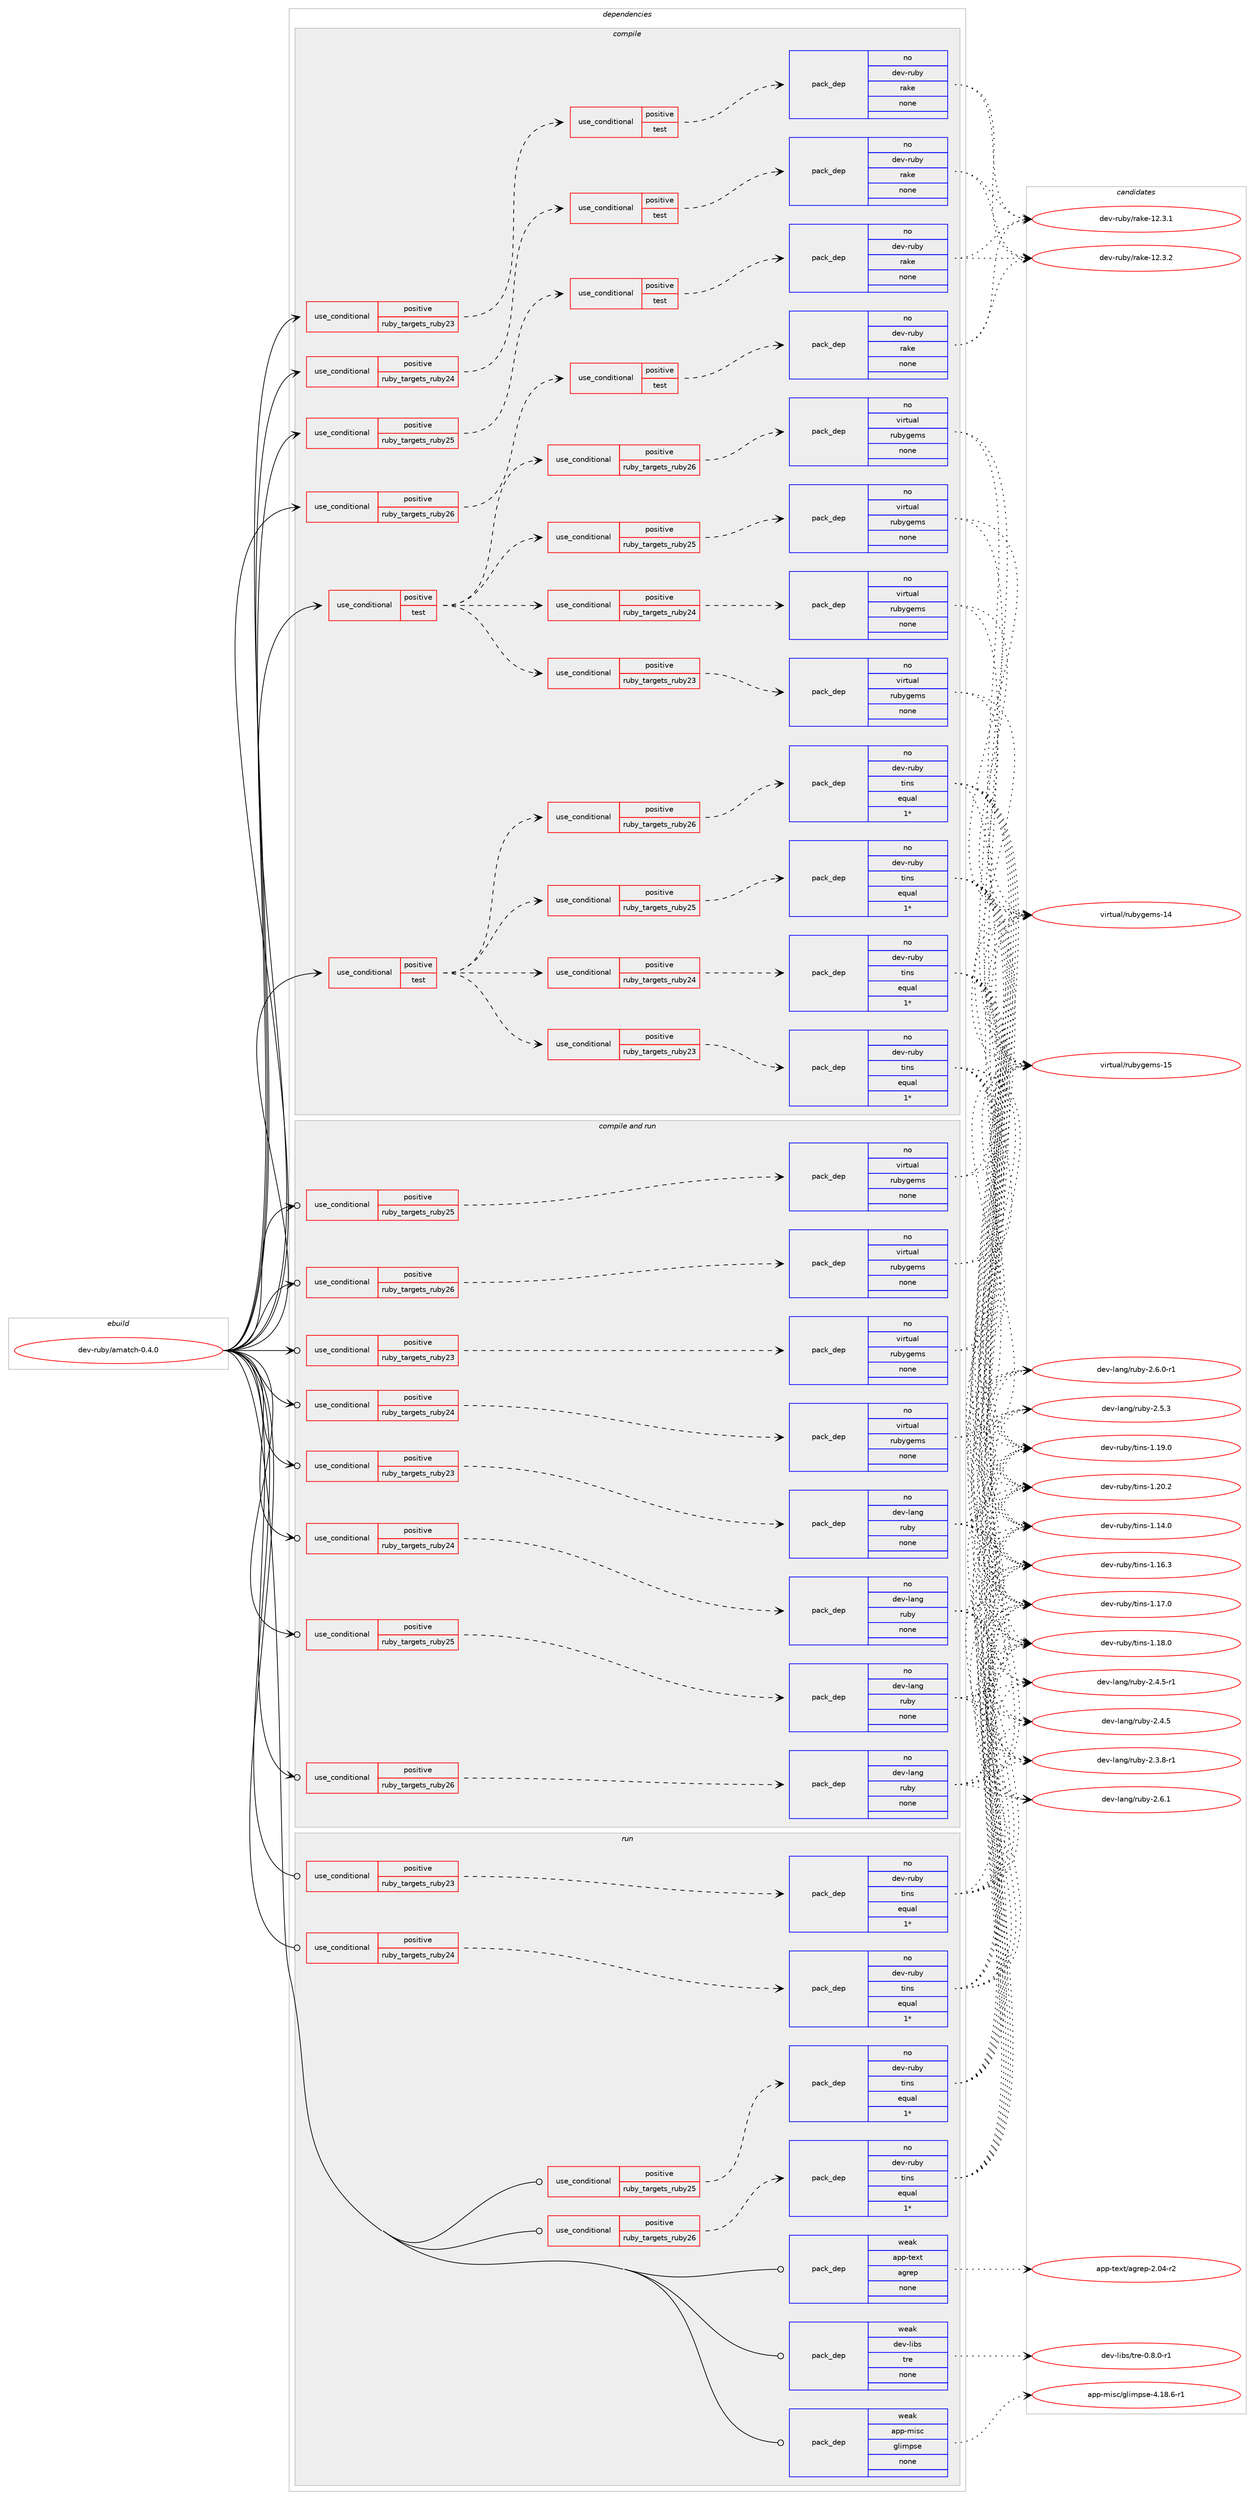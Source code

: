 digraph prolog {

# *************
# Graph options
# *************

newrank=true;
concentrate=true;
compound=true;
graph [rankdir=LR,fontname=Helvetica,fontsize=10,ranksep=1.5];#, ranksep=2.5, nodesep=0.2];
edge  [arrowhead=vee];
node  [fontname=Helvetica,fontsize=10];

# **********
# The ebuild
# **********

subgraph cluster_leftcol {
color=gray;
rank=same;
label=<<i>ebuild</i>>;
id [label="dev-ruby/amatch-0.4.0", color=red, width=4, href="../dev-ruby/amatch-0.4.0.svg"];
}

# ****************
# The dependencies
# ****************

subgraph cluster_midcol {
color=gray;
label=<<i>dependencies</i>>;
subgraph cluster_compile {
fillcolor="#eeeeee";
style=filled;
label=<<i>compile</i>>;
subgraph cond393183 {
dependency1480631 [label=<<TABLE BORDER="0" CELLBORDER="1" CELLSPACING="0" CELLPADDING="4"><TR><TD ROWSPAN="3" CELLPADDING="10">use_conditional</TD></TR><TR><TD>positive</TD></TR><TR><TD>ruby_targets_ruby23</TD></TR></TABLE>>, shape=none, color=red];
subgraph cond393184 {
dependency1480632 [label=<<TABLE BORDER="0" CELLBORDER="1" CELLSPACING="0" CELLPADDING="4"><TR><TD ROWSPAN="3" CELLPADDING="10">use_conditional</TD></TR><TR><TD>positive</TD></TR><TR><TD>test</TD></TR></TABLE>>, shape=none, color=red];
subgraph pack1064022 {
dependency1480633 [label=<<TABLE BORDER="0" CELLBORDER="1" CELLSPACING="0" CELLPADDING="4" WIDTH="220"><TR><TD ROWSPAN="6" CELLPADDING="30">pack_dep</TD></TR><TR><TD WIDTH="110">no</TD></TR><TR><TD>dev-ruby</TD></TR><TR><TD>rake</TD></TR><TR><TD>none</TD></TR><TR><TD></TD></TR></TABLE>>, shape=none, color=blue];
}
dependency1480632:e -> dependency1480633:w [weight=20,style="dashed",arrowhead="vee"];
}
dependency1480631:e -> dependency1480632:w [weight=20,style="dashed",arrowhead="vee"];
}
id:e -> dependency1480631:w [weight=20,style="solid",arrowhead="vee"];
subgraph cond393185 {
dependency1480634 [label=<<TABLE BORDER="0" CELLBORDER="1" CELLSPACING="0" CELLPADDING="4"><TR><TD ROWSPAN="3" CELLPADDING="10">use_conditional</TD></TR><TR><TD>positive</TD></TR><TR><TD>ruby_targets_ruby24</TD></TR></TABLE>>, shape=none, color=red];
subgraph cond393186 {
dependency1480635 [label=<<TABLE BORDER="0" CELLBORDER="1" CELLSPACING="0" CELLPADDING="4"><TR><TD ROWSPAN="3" CELLPADDING="10">use_conditional</TD></TR><TR><TD>positive</TD></TR><TR><TD>test</TD></TR></TABLE>>, shape=none, color=red];
subgraph pack1064023 {
dependency1480636 [label=<<TABLE BORDER="0" CELLBORDER="1" CELLSPACING="0" CELLPADDING="4" WIDTH="220"><TR><TD ROWSPAN="6" CELLPADDING="30">pack_dep</TD></TR><TR><TD WIDTH="110">no</TD></TR><TR><TD>dev-ruby</TD></TR><TR><TD>rake</TD></TR><TR><TD>none</TD></TR><TR><TD></TD></TR></TABLE>>, shape=none, color=blue];
}
dependency1480635:e -> dependency1480636:w [weight=20,style="dashed",arrowhead="vee"];
}
dependency1480634:e -> dependency1480635:w [weight=20,style="dashed",arrowhead="vee"];
}
id:e -> dependency1480634:w [weight=20,style="solid",arrowhead="vee"];
subgraph cond393187 {
dependency1480637 [label=<<TABLE BORDER="0" CELLBORDER="1" CELLSPACING="0" CELLPADDING="4"><TR><TD ROWSPAN="3" CELLPADDING="10">use_conditional</TD></TR><TR><TD>positive</TD></TR><TR><TD>ruby_targets_ruby25</TD></TR></TABLE>>, shape=none, color=red];
subgraph cond393188 {
dependency1480638 [label=<<TABLE BORDER="0" CELLBORDER="1" CELLSPACING="0" CELLPADDING="4"><TR><TD ROWSPAN="3" CELLPADDING="10">use_conditional</TD></TR><TR><TD>positive</TD></TR><TR><TD>test</TD></TR></TABLE>>, shape=none, color=red];
subgraph pack1064024 {
dependency1480639 [label=<<TABLE BORDER="0" CELLBORDER="1" CELLSPACING="0" CELLPADDING="4" WIDTH="220"><TR><TD ROWSPAN="6" CELLPADDING="30">pack_dep</TD></TR><TR><TD WIDTH="110">no</TD></TR><TR><TD>dev-ruby</TD></TR><TR><TD>rake</TD></TR><TR><TD>none</TD></TR><TR><TD></TD></TR></TABLE>>, shape=none, color=blue];
}
dependency1480638:e -> dependency1480639:w [weight=20,style="dashed",arrowhead="vee"];
}
dependency1480637:e -> dependency1480638:w [weight=20,style="dashed",arrowhead="vee"];
}
id:e -> dependency1480637:w [weight=20,style="solid",arrowhead="vee"];
subgraph cond393189 {
dependency1480640 [label=<<TABLE BORDER="0" CELLBORDER="1" CELLSPACING="0" CELLPADDING="4"><TR><TD ROWSPAN="3" CELLPADDING="10">use_conditional</TD></TR><TR><TD>positive</TD></TR><TR><TD>ruby_targets_ruby26</TD></TR></TABLE>>, shape=none, color=red];
subgraph cond393190 {
dependency1480641 [label=<<TABLE BORDER="0" CELLBORDER="1" CELLSPACING="0" CELLPADDING="4"><TR><TD ROWSPAN="3" CELLPADDING="10">use_conditional</TD></TR><TR><TD>positive</TD></TR><TR><TD>test</TD></TR></TABLE>>, shape=none, color=red];
subgraph pack1064025 {
dependency1480642 [label=<<TABLE BORDER="0" CELLBORDER="1" CELLSPACING="0" CELLPADDING="4" WIDTH="220"><TR><TD ROWSPAN="6" CELLPADDING="30">pack_dep</TD></TR><TR><TD WIDTH="110">no</TD></TR><TR><TD>dev-ruby</TD></TR><TR><TD>rake</TD></TR><TR><TD>none</TD></TR><TR><TD></TD></TR></TABLE>>, shape=none, color=blue];
}
dependency1480641:e -> dependency1480642:w [weight=20,style="dashed",arrowhead="vee"];
}
dependency1480640:e -> dependency1480641:w [weight=20,style="dashed",arrowhead="vee"];
}
id:e -> dependency1480640:w [weight=20,style="solid",arrowhead="vee"];
subgraph cond393191 {
dependency1480643 [label=<<TABLE BORDER="0" CELLBORDER="1" CELLSPACING="0" CELLPADDING="4"><TR><TD ROWSPAN="3" CELLPADDING="10">use_conditional</TD></TR><TR><TD>positive</TD></TR><TR><TD>test</TD></TR></TABLE>>, shape=none, color=red];
subgraph cond393192 {
dependency1480644 [label=<<TABLE BORDER="0" CELLBORDER="1" CELLSPACING="0" CELLPADDING="4"><TR><TD ROWSPAN="3" CELLPADDING="10">use_conditional</TD></TR><TR><TD>positive</TD></TR><TR><TD>ruby_targets_ruby23</TD></TR></TABLE>>, shape=none, color=red];
subgraph pack1064026 {
dependency1480645 [label=<<TABLE BORDER="0" CELLBORDER="1" CELLSPACING="0" CELLPADDING="4" WIDTH="220"><TR><TD ROWSPAN="6" CELLPADDING="30">pack_dep</TD></TR><TR><TD WIDTH="110">no</TD></TR><TR><TD>dev-ruby</TD></TR><TR><TD>tins</TD></TR><TR><TD>equal</TD></TR><TR><TD>1*</TD></TR></TABLE>>, shape=none, color=blue];
}
dependency1480644:e -> dependency1480645:w [weight=20,style="dashed",arrowhead="vee"];
}
dependency1480643:e -> dependency1480644:w [weight=20,style="dashed",arrowhead="vee"];
subgraph cond393193 {
dependency1480646 [label=<<TABLE BORDER="0" CELLBORDER="1" CELLSPACING="0" CELLPADDING="4"><TR><TD ROWSPAN="3" CELLPADDING="10">use_conditional</TD></TR><TR><TD>positive</TD></TR><TR><TD>ruby_targets_ruby24</TD></TR></TABLE>>, shape=none, color=red];
subgraph pack1064027 {
dependency1480647 [label=<<TABLE BORDER="0" CELLBORDER="1" CELLSPACING="0" CELLPADDING="4" WIDTH="220"><TR><TD ROWSPAN="6" CELLPADDING="30">pack_dep</TD></TR><TR><TD WIDTH="110">no</TD></TR><TR><TD>dev-ruby</TD></TR><TR><TD>tins</TD></TR><TR><TD>equal</TD></TR><TR><TD>1*</TD></TR></TABLE>>, shape=none, color=blue];
}
dependency1480646:e -> dependency1480647:w [weight=20,style="dashed",arrowhead="vee"];
}
dependency1480643:e -> dependency1480646:w [weight=20,style="dashed",arrowhead="vee"];
subgraph cond393194 {
dependency1480648 [label=<<TABLE BORDER="0" CELLBORDER="1" CELLSPACING="0" CELLPADDING="4"><TR><TD ROWSPAN="3" CELLPADDING="10">use_conditional</TD></TR><TR><TD>positive</TD></TR><TR><TD>ruby_targets_ruby25</TD></TR></TABLE>>, shape=none, color=red];
subgraph pack1064028 {
dependency1480649 [label=<<TABLE BORDER="0" CELLBORDER="1" CELLSPACING="0" CELLPADDING="4" WIDTH="220"><TR><TD ROWSPAN="6" CELLPADDING="30">pack_dep</TD></TR><TR><TD WIDTH="110">no</TD></TR><TR><TD>dev-ruby</TD></TR><TR><TD>tins</TD></TR><TR><TD>equal</TD></TR><TR><TD>1*</TD></TR></TABLE>>, shape=none, color=blue];
}
dependency1480648:e -> dependency1480649:w [weight=20,style="dashed",arrowhead="vee"];
}
dependency1480643:e -> dependency1480648:w [weight=20,style="dashed",arrowhead="vee"];
subgraph cond393195 {
dependency1480650 [label=<<TABLE BORDER="0" CELLBORDER="1" CELLSPACING="0" CELLPADDING="4"><TR><TD ROWSPAN="3" CELLPADDING="10">use_conditional</TD></TR><TR><TD>positive</TD></TR><TR><TD>ruby_targets_ruby26</TD></TR></TABLE>>, shape=none, color=red];
subgraph pack1064029 {
dependency1480651 [label=<<TABLE BORDER="0" CELLBORDER="1" CELLSPACING="0" CELLPADDING="4" WIDTH="220"><TR><TD ROWSPAN="6" CELLPADDING="30">pack_dep</TD></TR><TR><TD WIDTH="110">no</TD></TR><TR><TD>dev-ruby</TD></TR><TR><TD>tins</TD></TR><TR><TD>equal</TD></TR><TR><TD>1*</TD></TR></TABLE>>, shape=none, color=blue];
}
dependency1480650:e -> dependency1480651:w [weight=20,style="dashed",arrowhead="vee"];
}
dependency1480643:e -> dependency1480650:w [weight=20,style="dashed",arrowhead="vee"];
}
id:e -> dependency1480643:w [weight=20,style="solid",arrowhead="vee"];
subgraph cond393196 {
dependency1480652 [label=<<TABLE BORDER="0" CELLBORDER="1" CELLSPACING="0" CELLPADDING="4"><TR><TD ROWSPAN="3" CELLPADDING="10">use_conditional</TD></TR><TR><TD>positive</TD></TR><TR><TD>test</TD></TR></TABLE>>, shape=none, color=red];
subgraph cond393197 {
dependency1480653 [label=<<TABLE BORDER="0" CELLBORDER="1" CELLSPACING="0" CELLPADDING="4"><TR><TD ROWSPAN="3" CELLPADDING="10">use_conditional</TD></TR><TR><TD>positive</TD></TR><TR><TD>ruby_targets_ruby23</TD></TR></TABLE>>, shape=none, color=red];
subgraph pack1064030 {
dependency1480654 [label=<<TABLE BORDER="0" CELLBORDER="1" CELLSPACING="0" CELLPADDING="4" WIDTH="220"><TR><TD ROWSPAN="6" CELLPADDING="30">pack_dep</TD></TR><TR><TD WIDTH="110">no</TD></TR><TR><TD>virtual</TD></TR><TR><TD>rubygems</TD></TR><TR><TD>none</TD></TR><TR><TD></TD></TR></TABLE>>, shape=none, color=blue];
}
dependency1480653:e -> dependency1480654:w [weight=20,style="dashed",arrowhead="vee"];
}
dependency1480652:e -> dependency1480653:w [weight=20,style="dashed",arrowhead="vee"];
subgraph cond393198 {
dependency1480655 [label=<<TABLE BORDER="0" CELLBORDER="1" CELLSPACING="0" CELLPADDING="4"><TR><TD ROWSPAN="3" CELLPADDING="10">use_conditional</TD></TR><TR><TD>positive</TD></TR><TR><TD>ruby_targets_ruby24</TD></TR></TABLE>>, shape=none, color=red];
subgraph pack1064031 {
dependency1480656 [label=<<TABLE BORDER="0" CELLBORDER="1" CELLSPACING="0" CELLPADDING="4" WIDTH="220"><TR><TD ROWSPAN="6" CELLPADDING="30">pack_dep</TD></TR><TR><TD WIDTH="110">no</TD></TR><TR><TD>virtual</TD></TR><TR><TD>rubygems</TD></TR><TR><TD>none</TD></TR><TR><TD></TD></TR></TABLE>>, shape=none, color=blue];
}
dependency1480655:e -> dependency1480656:w [weight=20,style="dashed",arrowhead="vee"];
}
dependency1480652:e -> dependency1480655:w [weight=20,style="dashed",arrowhead="vee"];
subgraph cond393199 {
dependency1480657 [label=<<TABLE BORDER="0" CELLBORDER="1" CELLSPACING="0" CELLPADDING="4"><TR><TD ROWSPAN="3" CELLPADDING="10">use_conditional</TD></TR><TR><TD>positive</TD></TR><TR><TD>ruby_targets_ruby25</TD></TR></TABLE>>, shape=none, color=red];
subgraph pack1064032 {
dependency1480658 [label=<<TABLE BORDER="0" CELLBORDER="1" CELLSPACING="0" CELLPADDING="4" WIDTH="220"><TR><TD ROWSPAN="6" CELLPADDING="30">pack_dep</TD></TR><TR><TD WIDTH="110">no</TD></TR><TR><TD>virtual</TD></TR><TR><TD>rubygems</TD></TR><TR><TD>none</TD></TR><TR><TD></TD></TR></TABLE>>, shape=none, color=blue];
}
dependency1480657:e -> dependency1480658:w [weight=20,style="dashed",arrowhead="vee"];
}
dependency1480652:e -> dependency1480657:w [weight=20,style="dashed",arrowhead="vee"];
subgraph cond393200 {
dependency1480659 [label=<<TABLE BORDER="0" CELLBORDER="1" CELLSPACING="0" CELLPADDING="4"><TR><TD ROWSPAN="3" CELLPADDING="10">use_conditional</TD></TR><TR><TD>positive</TD></TR><TR><TD>ruby_targets_ruby26</TD></TR></TABLE>>, shape=none, color=red];
subgraph pack1064033 {
dependency1480660 [label=<<TABLE BORDER="0" CELLBORDER="1" CELLSPACING="0" CELLPADDING="4" WIDTH="220"><TR><TD ROWSPAN="6" CELLPADDING="30">pack_dep</TD></TR><TR><TD WIDTH="110">no</TD></TR><TR><TD>virtual</TD></TR><TR><TD>rubygems</TD></TR><TR><TD>none</TD></TR><TR><TD></TD></TR></TABLE>>, shape=none, color=blue];
}
dependency1480659:e -> dependency1480660:w [weight=20,style="dashed",arrowhead="vee"];
}
dependency1480652:e -> dependency1480659:w [weight=20,style="dashed",arrowhead="vee"];
}
id:e -> dependency1480652:w [weight=20,style="solid",arrowhead="vee"];
}
subgraph cluster_compileandrun {
fillcolor="#eeeeee";
style=filled;
label=<<i>compile and run</i>>;
subgraph cond393201 {
dependency1480661 [label=<<TABLE BORDER="0" CELLBORDER="1" CELLSPACING="0" CELLPADDING="4"><TR><TD ROWSPAN="3" CELLPADDING="10">use_conditional</TD></TR><TR><TD>positive</TD></TR><TR><TD>ruby_targets_ruby23</TD></TR></TABLE>>, shape=none, color=red];
subgraph pack1064034 {
dependency1480662 [label=<<TABLE BORDER="0" CELLBORDER="1" CELLSPACING="0" CELLPADDING="4" WIDTH="220"><TR><TD ROWSPAN="6" CELLPADDING="30">pack_dep</TD></TR><TR><TD WIDTH="110">no</TD></TR><TR><TD>dev-lang</TD></TR><TR><TD>ruby</TD></TR><TR><TD>none</TD></TR><TR><TD></TD></TR></TABLE>>, shape=none, color=blue];
}
dependency1480661:e -> dependency1480662:w [weight=20,style="dashed",arrowhead="vee"];
}
id:e -> dependency1480661:w [weight=20,style="solid",arrowhead="odotvee"];
subgraph cond393202 {
dependency1480663 [label=<<TABLE BORDER="0" CELLBORDER="1" CELLSPACING="0" CELLPADDING="4"><TR><TD ROWSPAN="3" CELLPADDING="10">use_conditional</TD></TR><TR><TD>positive</TD></TR><TR><TD>ruby_targets_ruby23</TD></TR></TABLE>>, shape=none, color=red];
subgraph pack1064035 {
dependency1480664 [label=<<TABLE BORDER="0" CELLBORDER="1" CELLSPACING="0" CELLPADDING="4" WIDTH="220"><TR><TD ROWSPAN="6" CELLPADDING="30">pack_dep</TD></TR><TR><TD WIDTH="110">no</TD></TR><TR><TD>virtual</TD></TR><TR><TD>rubygems</TD></TR><TR><TD>none</TD></TR><TR><TD></TD></TR></TABLE>>, shape=none, color=blue];
}
dependency1480663:e -> dependency1480664:w [weight=20,style="dashed",arrowhead="vee"];
}
id:e -> dependency1480663:w [weight=20,style="solid",arrowhead="odotvee"];
subgraph cond393203 {
dependency1480665 [label=<<TABLE BORDER="0" CELLBORDER="1" CELLSPACING="0" CELLPADDING="4"><TR><TD ROWSPAN="3" CELLPADDING="10">use_conditional</TD></TR><TR><TD>positive</TD></TR><TR><TD>ruby_targets_ruby24</TD></TR></TABLE>>, shape=none, color=red];
subgraph pack1064036 {
dependency1480666 [label=<<TABLE BORDER="0" CELLBORDER="1" CELLSPACING="0" CELLPADDING="4" WIDTH="220"><TR><TD ROWSPAN="6" CELLPADDING="30">pack_dep</TD></TR><TR><TD WIDTH="110">no</TD></TR><TR><TD>dev-lang</TD></TR><TR><TD>ruby</TD></TR><TR><TD>none</TD></TR><TR><TD></TD></TR></TABLE>>, shape=none, color=blue];
}
dependency1480665:e -> dependency1480666:w [weight=20,style="dashed",arrowhead="vee"];
}
id:e -> dependency1480665:w [weight=20,style="solid",arrowhead="odotvee"];
subgraph cond393204 {
dependency1480667 [label=<<TABLE BORDER="0" CELLBORDER="1" CELLSPACING="0" CELLPADDING="4"><TR><TD ROWSPAN="3" CELLPADDING="10">use_conditional</TD></TR><TR><TD>positive</TD></TR><TR><TD>ruby_targets_ruby24</TD></TR></TABLE>>, shape=none, color=red];
subgraph pack1064037 {
dependency1480668 [label=<<TABLE BORDER="0" CELLBORDER="1" CELLSPACING="0" CELLPADDING="4" WIDTH="220"><TR><TD ROWSPAN="6" CELLPADDING="30">pack_dep</TD></TR><TR><TD WIDTH="110">no</TD></TR><TR><TD>virtual</TD></TR><TR><TD>rubygems</TD></TR><TR><TD>none</TD></TR><TR><TD></TD></TR></TABLE>>, shape=none, color=blue];
}
dependency1480667:e -> dependency1480668:w [weight=20,style="dashed",arrowhead="vee"];
}
id:e -> dependency1480667:w [weight=20,style="solid",arrowhead="odotvee"];
subgraph cond393205 {
dependency1480669 [label=<<TABLE BORDER="0" CELLBORDER="1" CELLSPACING="0" CELLPADDING="4"><TR><TD ROWSPAN="3" CELLPADDING="10">use_conditional</TD></TR><TR><TD>positive</TD></TR><TR><TD>ruby_targets_ruby25</TD></TR></TABLE>>, shape=none, color=red];
subgraph pack1064038 {
dependency1480670 [label=<<TABLE BORDER="0" CELLBORDER="1" CELLSPACING="0" CELLPADDING="4" WIDTH="220"><TR><TD ROWSPAN="6" CELLPADDING="30">pack_dep</TD></TR><TR><TD WIDTH="110">no</TD></TR><TR><TD>dev-lang</TD></TR><TR><TD>ruby</TD></TR><TR><TD>none</TD></TR><TR><TD></TD></TR></TABLE>>, shape=none, color=blue];
}
dependency1480669:e -> dependency1480670:w [weight=20,style="dashed",arrowhead="vee"];
}
id:e -> dependency1480669:w [weight=20,style="solid",arrowhead="odotvee"];
subgraph cond393206 {
dependency1480671 [label=<<TABLE BORDER="0" CELLBORDER="1" CELLSPACING="0" CELLPADDING="4"><TR><TD ROWSPAN="3" CELLPADDING="10">use_conditional</TD></TR><TR><TD>positive</TD></TR><TR><TD>ruby_targets_ruby25</TD></TR></TABLE>>, shape=none, color=red];
subgraph pack1064039 {
dependency1480672 [label=<<TABLE BORDER="0" CELLBORDER="1" CELLSPACING="0" CELLPADDING="4" WIDTH="220"><TR><TD ROWSPAN="6" CELLPADDING="30">pack_dep</TD></TR><TR><TD WIDTH="110">no</TD></TR><TR><TD>virtual</TD></TR><TR><TD>rubygems</TD></TR><TR><TD>none</TD></TR><TR><TD></TD></TR></TABLE>>, shape=none, color=blue];
}
dependency1480671:e -> dependency1480672:w [weight=20,style="dashed",arrowhead="vee"];
}
id:e -> dependency1480671:w [weight=20,style="solid",arrowhead="odotvee"];
subgraph cond393207 {
dependency1480673 [label=<<TABLE BORDER="0" CELLBORDER="1" CELLSPACING="0" CELLPADDING="4"><TR><TD ROWSPAN="3" CELLPADDING="10">use_conditional</TD></TR><TR><TD>positive</TD></TR><TR><TD>ruby_targets_ruby26</TD></TR></TABLE>>, shape=none, color=red];
subgraph pack1064040 {
dependency1480674 [label=<<TABLE BORDER="0" CELLBORDER="1" CELLSPACING="0" CELLPADDING="4" WIDTH="220"><TR><TD ROWSPAN="6" CELLPADDING="30">pack_dep</TD></TR><TR><TD WIDTH="110">no</TD></TR><TR><TD>dev-lang</TD></TR><TR><TD>ruby</TD></TR><TR><TD>none</TD></TR><TR><TD></TD></TR></TABLE>>, shape=none, color=blue];
}
dependency1480673:e -> dependency1480674:w [weight=20,style="dashed",arrowhead="vee"];
}
id:e -> dependency1480673:w [weight=20,style="solid",arrowhead="odotvee"];
subgraph cond393208 {
dependency1480675 [label=<<TABLE BORDER="0" CELLBORDER="1" CELLSPACING="0" CELLPADDING="4"><TR><TD ROWSPAN="3" CELLPADDING="10">use_conditional</TD></TR><TR><TD>positive</TD></TR><TR><TD>ruby_targets_ruby26</TD></TR></TABLE>>, shape=none, color=red];
subgraph pack1064041 {
dependency1480676 [label=<<TABLE BORDER="0" CELLBORDER="1" CELLSPACING="0" CELLPADDING="4" WIDTH="220"><TR><TD ROWSPAN="6" CELLPADDING="30">pack_dep</TD></TR><TR><TD WIDTH="110">no</TD></TR><TR><TD>virtual</TD></TR><TR><TD>rubygems</TD></TR><TR><TD>none</TD></TR><TR><TD></TD></TR></TABLE>>, shape=none, color=blue];
}
dependency1480675:e -> dependency1480676:w [weight=20,style="dashed",arrowhead="vee"];
}
id:e -> dependency1480675:w [weight=20,style="solid",arrowhead="odotvee"];
}
subgraph cluster_run {
fillcolor="#eeeeee";
style=filled;
label=<<i>run</i>>;
subgraph cond393209 {
dependency1480677 [label=<<TABLE BORDER="0" CELLBORDER="1" CELLSPACING="0" CELLPADDING="4"><TR><TD ROWSPAN="3" CELLPADDING="10">use_conditional</TD></TR><TR><TD>positive</TD></TR><TR><TD>ruby_targets_ruby23</TD></TR></TABLE>>, shape=none, color=red];
subgraph pack1064042 {
dependency1480678 [label=<<TABLE BORDER="0" CELLBORDER="1" CELLSPACING="0" CELLPADDING="4" WIDTH="220"><TR><TD ROWSPAN="6" CELLPADDING="30">pack_dep</TD></TR><TR><TD WIDTH="110">no</TD></TR><TR><TD>dev-ruby</TD></TR><TR><TD>tins</TD></TR><TR><TD>equal</TD></TR><TR><TD>1*</TD></TR></TABLE>>, shape=none, color=blue];
}
dependency1480677:e -> dependency1480678:w [weight=20,style="dashed",arrowhead="vee"];
}
id:e -> dependency1480677:w [weight=20,style="solid",arrowhead="odot"];
subgraph cond393210 {
dependency1480679 [label=<<TABLE BORDER="0" CELLBORDER="1" CELLSPACING="0" CELLPADDING="4"><TR><TD ROWSPAN="3" CELLPADDING="10">use_conditional</TD></TR><TR><TD>positive</TD></TR><TR><TD>ruby_targets_ruby24</TD></TR></TABLE>>, shape=none, color=red];
subgraph pack1064043 {
dependency1480680 [label=<<TABLE BORDER="0" CELLBORDER="1" CELLSPACING="0" CELLPADDING="4" WIDTH="220"><TR><TD ROWSPAN="6" CELLPADDING="30">pack_dep</TD></TR><TR><TD WIDTH="110">no</TD></TR><TR><TD>dev-ruby</TD></TR><TR><TD>tins</TD></TR><TR><TD>equal</TD></TR><TR><TD>1*</TD></TR></TABLE>>, shape=none, color=blue];
}
dependency1480679:e -> dependency1480680:w [weight=20,style="dashed",arrowhead="vee"];
}
id:e -> dependency1480679:w [weight=20,style="solid",arrowhead="odot"];
subgraph cond393211 {
dependency1480681 [label=<<TABLE BORDER="0" CELLBORDER="1" CELLSPACING="0" CELLPADDING="4"><TR><TD ROWSPAN="3" CELLPADDING="10">use_conditional</TD></TR><TR><TD>positive</TD></TR><TR><TD>ruby_targets_ruby25</TD></TR></TABLE>>, shape=none, color=red];
subgraph pack1064044 {
dependency1480682 [label=<<TABLE BORDER="0" CELLBORDER="1" CELLSPACING="0" CELLPADDING="4" WIDTH="220"><TR><TD ROWSPAN="6" CELLPADDING="30">pack_dep</TD></TR><TR><TD WIDTH="110">no</TD></TR><TR><TD>dev-ruby</TD></TR><TR><TD>tins</TD></TR><TR><TD>equal</TD></TR><TR><TD>1*</TD></TR></TABLE>>, shape=none, color=blue];
}
dependency1480681:e -> dependency1480682:w [weight=20,style="dashed",arrowhead="vee"];
}
id:e -> dependency1480681:w [weight=20,style="solid",arrowhead="odot"];
subgraph cond393212 {
dependency1480683 [label=<<TABLE BORDER="0" CELLBORDER="1" CELLSPACING="0" CELLPADDING="4"><TR><TD ROWSPAN="3" CELLPADDING="10">use_conditional</TD></TR><TR><TD>positive</TD></TR><TR><TD>ruby_targets_ruby26</TD></TR></TABLE>>, shape=none, color=red];
subgraph pack1064045 {
dependency1480684 [label=<<TABLE BORDER="0" CELLBORDER="1" CELLSPACING="0" CELLPADDING="4" WIDTH="220"><TR><TD ROWSPAN="6" CELLPADDING="30">pack_dep</TD></TR><TR><TD WIDTH="110">no</TD></TR><TR><TD>dev-ruby</TD></TR><TR><TD>tins</TD></TR><TR><TD>equal</TD></TR><TR><TD>1*</TD></TR></TABLE>>, shape=none, color=blue];
}
dependency1480683:e -> dependency1480684:w [weight=20,style="dashed",arrowhead="vee"];
}
id:e -> dependency1480683:w [weight=20,style="solid",arrowhead="odot"];
subgraph pack1064046 {
dependency1480685 [label=<<TABLE BORDER="0" CELLBORDER="1" CELLSPACING="0" CELLPADDING="4" WIDTH="220"><TR><TD ROWSPAN="6" CELLPADDING="30">pack_dep</TD></TR><TR><TD WIDTH="110">weak</TD></TR><TR><TD>app-misc</TD></TR><TR><TD>glimpse</TD></TR><TR><TD>none</TD></TR><TR><TD></TD></TR></TABLE>>, shape=none, color=blue];
}
id:e -> dependency1480685:w [weight=20,style="solid",arrowhead="odot"];
subgraph pack1064047 {
dependency1480686 [label=<<TABLE BORDER="0" CELLBORDER="1" CELLSPACING="0" CELLPADDING="4" WIDTH="220"><TR><TD ROWSPAN="6" CELLPADDING="30">pack_dep</TD></TR><TR><TD WIDTH="110">weak</TD></TR><TR><TD>app-text</TD></TR><TR><TD>agrep</TD></TR><TR><TD>none</TD></TR><TR><TD></TD></TR></TABLE>>, shape=none, color=blue];
}
id:e -> dependency1480686:w [weight=20,style="solid",arrowhead="odot"];
subgraph pack1064048 {
dependency1480687 [label=<<TABLE BORDER="0" CELLBORDER="1" CELLSPACING="0" CELLPADDING="4" WIDTH="220"><TR><TD ROWSPAN="6" CELLPADDING="30">pack_dep</TD></TR><TR><TD WIDTH="110">weak</TD></TR><TR><TD>dev-libs</TD></TR><TR><TD>tre</TD></TR><TR><TD>none</TD></TR><TR><TD></TD></TR></TABLE>>, shape=none, color=blue];
}
id:e -> dependency1480687:w [weight=20,style="solid",arrowhead="odot"];
}
}

# **************
# The candidates
# **************

subgraph cluster_choices {
rank=same;
color=gray;
label=<<i>candidates</i>>;

subgraph choice1064022 {
color=black;
nodesep=1;
choice1001011184511411798121471149710710145495046514649 [label="dev-ruby/rake-12.3.1", color=red, width=4,href="../dev-ruby/rake-12.3.1.svg"];
choice1001011184511411798121471149710710145495046514650 [label="dev-ruby/rake-12.3.2", color=red, width=4,href="../dev-ruby/rake-12.3.2.svg"];
dependency1480633:e -> choice1001011184511411798121471149710710145495046514649:w [style=dotted,weight="100"];
dependency1480633:e -> choice1001011184511411798121471149710710145495046514650:w [style=dotted,weight="100"];
}
subgraph choice1064023 {
color=black;
nodesep=1;
choice1001011184511411798121471149710710145495046514649 [label="dev-ruby/rake-12.3.1", color=red, width=4,href="../dev-ruby/rake-12.3.1.svg"];
choice1001011184511411798121471149710710145495046514650 [label="dev-ruby/rake-12.3.2", color=red, width=4,href="../dev-ruby/rake-12.3.2.svg"];
dependency1480636:e -> choice1001011184511411798121471149710710145495046514649:w [style=dotted,weight="100"];
dependency1480636:e -> choice1001011184511411798121471149710710145495046514650:w [style=dotted,weight="100"];
}
subgraph choice1064024 {
color=black;
nodesep=1;
choice1001011184511411798121471149710710145495046514649 [label="dev-ruby/rake-12.3.1", color=red, width=4,href="../dev-ruby/rake-12.3.1.svg"];
choice1001011184511411798121471149710710145495046514650 [label="dev-ruby/rake-12.3.2", color=red, width=4,href="../dev-ruby/rake-12.3.2.svg"];
dependency1480639:e -> choice1001011184511411798121471149710710145495046514649:w [style=dotted,weight="100"];
dependency1480639:e -> choice1001011184511411798121471149710710145495046514650:w [style=dotted,weight="100"];
}
subgraph choice1064025 {
color=black;
nodesep=1;
choice1001011184511411798121471149710710145495046514649 [label="dev-ruby/rake-12.3.1", color=red, width=4,href="../dev-ruby/rake-12.3.1.svg"];
choice1001011184511411798121471149710710145495046514650 [label="dev-ruby/rake-12.3.2", color=red, width=4,href="../dev-ruby/rake-12.3.2.svg"];
dependency1480642:e -> choice1001011184511411798121471149710710145495046514649:w [style=dotted,weight="100"];
dependency1480642:e -> choice1001011184511411798121471149710710145495046514650:w [style=dotted,weight="100"];
}
subgraph choice1064026 {
color=black;
nodesep=1;
choice10010111845114117981214711610511011545494649524648 [label="dev-ruby/tins-1.14.0", color=red, width=4,href="../dev-ruby/tins-1.14.0.svg"];
choice10010111845114117981214711610511011545494649544651 [label="dev-ruby/tins-1.16.3", color=red, width=4,href="../dev-ruby/tins-1.16.3.svg"];
choice10010111845114117981214711610511011545494649554648 [label="dev-ruby/tins-1.17.0", color=red, width=4,href="../dev-ruby/tins-1.17.0.svg"];
choice10010111845114117981214711610511011545494649564648 [label="dev-ruby/tins-1.18.0", color=red, width=4,href="../dev-ruby/tins-1.18.0.svg"];
choice10010111845114117981214711610511011545494649574648 [label="dev-ruby/tins-1.19.0", color=red, width=4,href="../dev-ruby/tins-1.19.0.svg"];
choice10010111845114117981214711610511011545494650484650 [label="dev-ruby/tins-1.20.2", color=red, width=4,href="../dev-ruby/tins-1.20.2.svg"];
dependency1480645:e -> choice10010111845114117981214711610511011545494649524648:w [style=dotted,weight="100"];
dependency1480645:e -> choice10010111845114117981214711610511011545494649544651:w [style=dotted,weight="100"];
dependency1480645:e -> choice10010111845114117981214711610511011545494649554648:w [style=dotted,weight="100"];
dependency1480645:e -> choice10010111845114117981214711610511011545494649564648:w [style=dotted,weight="100"];
dependency1480645:e -> choice10010111845114117981214711610511011545494649574648:w [style=dotted,weight="100"];
dependency1480645:e -> choice10010111845114117981214711610511011545494650484650:w [style=dotted,weight="100"];
}
subgraph choice1064027 {
color=black;
nodesep=1;
choice10010111845114117981214711610511011545494649524648 [label="dev-ruby/tins-1.14.0", color=red, width=4,href="../dev-ruby/tins-1.14.0.svg"];
choice10010111845114117981214711610511011545494649544651 [label="dev-ruby/tins-1.16.3", color=red, width=4,href="../dev-ruby/tins-1.16.3.svg"];
choice10010111845114117981214711610511011545494649554648 [label="dev-ruby/tins-1.17.0", color=red, width=4,href="../dev-ruby/tins-1.17.0.svg"];
choice10010111845114117981214711610511011545494649564648 [label="dev-ruby/tins-1.18.0", color=red, width=4,href="../dev-ruby/tins-1.18.0.svg"];
choice10010111845114117981214711610511011545494649574648 [label="dev-ruby/tins-1.19.0", color=red, width=4,href="../dev-ruby/tins-1.19.0.svg"];
choice10010111845114117981214711610511011545494650484650 [label="dev-ruby/tins-1.20.2", color=red, width=4,href="../dev-ruby/tins-1.20.2.svg"];
dependency1480647:e -> choice10010111845114117981214711610511011545494649524648:w [style=dotted,weight="100"];
dependency1480647:e -> choice10010111845114117981214711610511011545494649544651:w [style=dotted,weight="100"];
dependency1480647:e -> choice10010111845114117981214711610511011545494649554648:w [style=dotted,weight="100"];
dependency1480647:e -> choice10010111845114117981214711610511011545494649564648:w [style=dotted,weight="100"];
dependency1480647:e -> choice10010111845114117981214711610511011545494649574648:w [style=dotted,weight="100"];
dependency1480647:e -> choice10010111845114117981214711610511011545494650484650:w [style=dotted,weight="100"];
}
subgraph choice1064028 {
color=black;
nodesep=1;
choice10010111845114117981214711610511011545494649524648 [label="dev-ruby/tins-1.14.0", color=red, width=4,href="../dev-ruby/tins-1.14.0.svg"];
choice10010111845114117981214711610511011545494649544651 [label="dev-ruby/tins-1.16.3", color=red, width=4,href="../dev-ruby/tins-1.16.3.svg"];
choice10010111845114117981214711610511011545494649554648 [label="dev-ruby/tins-1.17.0", color=red, width=4,href="../dev-ruby/tins-1.17.0.svg"];
choice10010111845114117981214711610511011545494649564648 [label="dev-ruby/tins-1.18.0", color=red, width=4,href="../dev-ruby/tins-1.18.0.svg"];
choice10010111845114117981214711610511011545494649574648 [label="dev-ruby/tins-1.19.0", color=red, width=4,href="../dev-ruby/tins-1.19.0.svg"];
choice10010111845114117981214711610511011545494650484650 [label="dev-ruby/tins-1.20.2", color=red, width=4,href="../dev-ruby/tins-1.20.2.svg"];
dependency1480649:e -> choice10010111845114117981214711610511011545494649524648:w [style=dotted,weight="100"];
dependency1480649:e -> choice10010111845114117981214711610511011545494649544651:w [style=dotted,weight="100"];
dependency1480649:e -> choice10010111845114117981214711610511011545494649554648:w [style=dotted,weight="100"];
dependency1480649:e -> choice10010111845114117981214711610511011545494649564648:w [style=dotted,weight="100"];
dependency1480649:e -> choice10010111845114117981214711610511011545494649574648:w [style=dotted,weight="100"];
dependency1480649:e -> choice10010111845114117981214711610511011545494650484650:w [style=dotted,weight="100"];
}
subgraph choice1064029 {
color=black;
nodesep=1;
choice10010111845114117981214711610511011545494649524648 [label="dev-ruby/tins-1.14.0", color=red, width=4,href="../dev-ruby/tins-1.14.0.svg"];
choice10010111845114117981214711610511011545494649544651 [label="dev-ruby/tins-1.16.3", color=red, width=4,href="../dev-ruby/tins-1.16.3.svg"];
choice10010111845114117981214711610511011545494649554648 [label="dev-ruby/tins-1.17.0", color=red, width=4,href="../dev-ruby/tins-1.17.0.svg"];
choice10010111845114117981214711610511011545494649564648 [label="dev-ruby/tins-1.18.0", color=red, width=4,href="../dev-ruby/tins-1.18.0.svg"];
choice10010111845114117981214711610511011545494649574648 [label="dev-ruby/tins-1.19.0", color=red, width=4,href="../dev-ruby/tins-1.19.0.svg"];
choice10010111845114117981214711610511011545494650484650 [label="dev-ruby/tins-1.20.2", color=red, width=4,href="../dev-ruby/tins-1.20.2.svg"];
dependency1480651:e -> choice10010111845114117981214711610511011545494649524648:w [style=dotted,weight="100"];
dependency1480651:e -> choice10010111845114117981214711610511011545494649544651:w [style=dotted,weight="100"];
dependency1480651:e -> choice10010111845114117981214711610511011545494649554648:w [style=dotted,weight="100"];
dependency1480651:e -> choice10010111845114117981214711610511011545494649564648:w [style=dotted,weight="100"];
dependency1480651:e -> choice10010111845114117981214711610511011545494649574648:w [style=dotted,weight="100"];
dependency1480651:e -> choice10010111845114117981214711610511011545494650484650:w [style=dotted,weight="100"];
}
subgraph choice1064030 {
color=black;
nodesep=1;
choice118105114116117971084711411798121103101109115454952 [label="virtual/rubygems-14", color=red, width=4,href="../virtual/rubygems-14.svg"];
choice118105114116117971084711411798121103101109115454953 [label="virtual/rubygems-15", color=red, width=4,href="../virtual/rubygems-15.svg"];
dependency1480654:e -> choice118105114116117971084711411798121103101109115454952:w [style=dotted,weight="100"];
dependency1480654:e -> choice118105114116117971084711411798121103101109115454953:w [style=dotted,weight="100"];
}
subgraph choice1064031 {
color=black;
nodesep=1;
choice118105114116117971084711411798121103101109115454952 [label="virtual/rubygems-14", color=red, width=4,href="../virtual/rubygems-14.svg"];
choice118105114116117971084711411798121103101109115454953 [label="virtual/rubygems-15", color=red, width=4,href="../virtual/rubygems-15.svg"];
dependency1480656:e -> choice118105114116117971084711411798121103101109115454952:w [style=dotted,weight="100"];
dependency1480656:e -> choice118105114116117971084711411798121103101109115454953:w [style=dotted,weight="100"];
}
subgraph choice1064032 {
color=black;
nodesep=1;
choice118105114116117971084711411798121103101109115454952 [label="virtual/rubygems-14", color=red, width=4,href="../virtual/rubygems-14.svg"];
choice118105114116117971084711411798121103101109115454953 [label="virtual/rubygems-15", color=red, width=4,href="../virtual/rubygems-15.svg"];
dependency1480658:e -> choice118105114116117971084711411798121103101109115454952:w [style=dotted,weight="100"];
dependency1480658:e -> choice118105114116117971084711411798121103101109115454953:w [style=dotted,weight="100"];
}
subgraph choice1064033 {
color=black;
nodesep=1;
choice118105114116117971084711411798121103101109115454952 [label="virtual/rubygems-14", color=red, width=4,href="../virtual/rubygems-14.svg"];
choice118105114116117971084711411798121103101109115454953 [label="virtual/rubygems-15", color=red, width=4,href="../virtual/rubygems-15.svg"];
dependency1480660:e -> choice118105114116117971084711411798121103101109115454952:w [style=dotted,weight="100"];
dependency1480660:e -> choice118105114116117971084711411798121103101109115454953:w [style=dotted,weight="100"];
}
subgraph choice1064034 {
color=black;
nodesep=1;
choice100101118451089711010347114117981214550465146564511449 [label="dev-lang/ruby-2.3.8-r1", color=red, width=4,href="../dev-lang/ruby-2.3.8-r1.svg"];
choice10010111845108971101034711411798121455046524653 [label="dev-lang/ruby-2.4.5", color=red, width=4,href="../dev-lang/ruby-2.4.5.svg"];
choice100101118451089711010347114117981214550465246534511449 [label="dev-lang/ruby-2.4.5-r1", color=red, width=4,href="../dev-lang/ruby-2.4.5-r1.svg"];
choice10010111845108971101034711411798121455046534651 [label="dev-lang/ruby-2.5.3", color=red, width=4,href="../dev-lang/ruby-2.5.3.svg"];
choice100101118451089711010347114117981214550465446484511449 [label="dev-lang/ruby-2.6.0-r1", color=red, width=4,href="../dev-lang/ruby-2.6.0-r1.svg"];
choice10010111845108971101034711411798121455046544649 [label="dev-lang/ruby-2.6.1", color=red, width=4,href="../dev-lang/ruby-2.6.1.svg"];
dependency1480662:e -> choice100101118451089711010347114117981214550465146564511449:w [style=dotted,weight="100"];
dependency1480662:e -> choice10010111845108971101034711411798121455046524653:w [style=dotted,weight="100"];
dependency1480662:e -> choice100101118451089711010347114117981214550465246534511449:w [style=dotted,weight="100"];
dependency1480662:e -> choice10010111845108971101034711411798121455046534651:w [style=dotted,weight="100"];
dependency1480662:e -> choice100101118451089711010347114117981214550465446484511449:w [style=dotted,weight="100"];
dependency1480662:e -> choice10010111845108971101034711411798121455046544649:w [style=dotted,weight="100"];
}
subgraph choice1064035 {
color=black;
nodesep=1;
choice118105114116117971084711411798121103101109115454952 [label="virtual/rubygems-14", color=red, width=4,href="../virtual/rubygems-14.svg"];
choice118105114116117971084711411798121103101109115454953 [label="virtual/rubygems-15", color=red, width=4,href="../virtual/rubygems-15.svg"];
dependency1480664:e -> choice118105114116117971084711411798121103101109115454952:w [style=dotted,weight="100"];
dependency1480664:e -> choice118105114116117971084711411798121103101109115454953:w [style=dotted,weight="100"];
}
subgraph choice1064036 {
color=black;
nodesep=1;
choice100101118451089711010347114117981214550465146564511449 [label="dev-lang/ruby-2.3.8-r1", color=red, width=4,href="../dev-lang/ruby-2.3.8-r1.svg"];
choice10010111845108971101034711411798121455046524653 [label="dev-lang/ruby-2.4.5", color=red, width=4,href="../dev-lang/ruby-2.4.5.svg"];
choice100101118451089711010347114117981214550465246534511449 [label="dev-lang/ruby-2.4.5-r1", color=red, width=4,href="../dev-lang/ruby-2.4.5-r1.svg"];
choice10010111845108971101034711411798121455046534651 [label="dev-lang/ruby-2.5.3", color=red, width=4,href="../dev-lang/ruby-2.5.3.svg"];
choice100101118451089711010347114117981214550465446484511449 [label="dev-lang/ruby-2.6.0-r1", color=red, width=4,href="../dev-lang/ruby-2.6.0-r1.svg"];
choice10010111845108971101034711411798121455046544649 [label="dev-lang/ruby-2.6.1", color=red, width=4,href="../dev-lang/ruby-2.6.1.svg"];
dependency1480666:e -> choice100101118451089711010347114117981214550465146564511449:w [style=dotted,weight="100"];
dependency1480666:e -> choice10010111845108971101034711411798121455046524653:w [style=dotted,weight="100"];
dependency1480666:e -> choice100101118451089711010347114117981214550465246534511449:w [style=dotted,weight="100"];
dependency1480666:e -> choice10010111845108971101034711411798121455046534651:w [style=dotted,weight="100"];
dependency1480666:e -> choice100101118451089711010347114117981214550465446484511449:w [style=dotted,weight="100"];
dependency1480666:e -> choice10010111845108971101034711411798121455046544649:w [style=dotted,weight="100"];
}
subgraph choice1064037 {
color=black;
nodesep=1;
choice118105114116117971084711411798121103101109115454952 [label="virtual/rubygems-14", color=red, width=4,href="../virtual/rubygems-14.svg"];
choice118105114116117971084711411798121103101109115454953 [label="virtual/rubygems-15", color=red, width=4,href="../virtual/rubygems-15.svg"];
dependency1480668:e -> choice118105114116117971084711411798121103101109115454952:w [style=dotted,weight="100"];
dependency1480668:e -> choice118105114116117971084711411798121103101109115454953:w [style=dotted,weight="100"];
}
subgraph choice1064038 {
color=black;
nodesep=1;
choice100101118451089711010347114117981214550465146564511449 [label="dev-lang/ruby-2.3.8-r1", color=red, width=4,href="../dev-lang/ruby-2.3.8-r1.svg"];
choice10010111845108971101034711411798121455046524653 [label="dev-lang/ruby-2.4.5", color=red, width=4,href="../dev-lang/ruby-2.4.5.svg"];
choice100101118451089711010347114117981214550465246534511449 [label="dev-lang/ruby-2.4.5-r1", color=red, width=4,href="../dev-lang/ruby-2.4.5-r1.svg"];
choice10010111845108971101034711411798121455046534651 [label="dev-lang/ruby-2.5.3", color=red, width=4,href="../dev-lang/ruby-2.5.3.svg"];
choice100101118451089711010347114117981214550465446484511449 [label="dev-lang/ruby-2.6.0-r1", color=red, width=4,href="../dev-lang/ruby-2.6.0-r1.svg"];
choice10010111845108971101034711411798121455046544649 [label="dev-lang/ruby-2.6.1", color=red, width=4,href="../dev-lang/ruby-2.6.1.svg"];
dependency1480670:e -> choice100101118451089711010347114117981214550465146564511449:w [style=dotted,weight="100"];
dependency1480670:e -> choice10010111845108971101034711411798121455046524653:w [style=dotted,weight="100"];
dependency1480670:e -> choice100101118451089711010347114117981214550465246534511449:w [style=dotted,weight="100"];
dependency1480670:e -> choice10010111845108971101034711411798121455046534651:w [style=dotted,weight="100"];
dependency1480670:e -> choice100101118451089711010347114117981214550465446484511449:w [style=dotted,weight="100"];
dependency1480670:e -> choice10010111845108971101034711411798121455046544649:w [style=dotted,weight="100"];
}
subgraph choice1064039 {
color=black;
nodesep=1;
choice118105114116117971084711411798121103101109115454952 [label="virtual/rubygems-14", color=red, width=4,href="../virtual/rubygems-14.svg"];
choice118105114116117971084711411798121103101109115454953 [label="virtual/rubygems-15", color=red, width=4,href="../virtual/rubygems-15.svg"];
dependency1480672:e -> choice118105114116117971084711411798121103101109115454952:w [style=dotted,weight="100"];
dependency1480672:e -> choice118105114116117971084711411798121103101109115454953:w [style=dotted,weight="100"];
}
subgraph choice1064040 {
color=black;
nodesep=1;
choice100101118451089711010347114117981214550465146564511449 [label="dev-lang/ruby-2.3.8-r1", color=red, width=4,href="../dev-lang/ruby-2.3.8-r1.svg"];
choice10010111845108971101034711411798121455046524653 [label="dev-lang/ruby-2.4.5", color=red, width=4,href="../dev-lang/ruby-2.4.5.svg"];
choice100101118451089711010347114117981214550465246534511449 [label="dev-lang/ruby-2.4.5-r1", color=red, width=4,href="../dev-lang/ruby-2.4.5-r1.svg"];
choice10010111845108971101034711411798121455046534651 [label="dev-lang/ruby-2.5.3", color=red, width=4,href="../dev-lang/ruby-2.5.3.svg"];
choice100101118451089711010347114117981214550465446484511449 [label="dev-lang/ruby-2.6.0-r1", color=red, width=4,href="../dev-lang/ruby-2.6.0-r1.svg"];
choice10010111845108971101034711411798121455046544649 [label="dev-lang/ruby-2.6.1", color=red, width=4,href="../dev-lang/ruby-2.6.1.svg"];
dependency1480674:e -> choice100101118451089711010347114117981214550465146564511449:w [style=dotted,weight="100"];
dependency1480674:e -> choice10010111845108971101034711411798121455046524653:w [style=dotted,weight="100"];
dependency1480674:e -> choice100101118451089711010347114117981214550465246534511449:w [style=dotted,weight="100"];
dependency1480674:e -> choice10010111845108971101034711411798121455046534651:w [style=dotted,weight="100"];
dependency1480674:e -> choice100101118451089711010347114117981214550465446484511449:w [style=dotted,weight="100"];
dependency1480674:e -> choice10010111845108971101034711411798121455046544649:w [style=dotted,weight="100"];
}
subgraph choice1064041 {
color=black;
nodesep=1;
choice118105114116117971084711411798121103101109115454952 [label="virtual/rubygems-14", color=red, width=4,href="../virtual/rubygems-14.svg"];
choice118105114116117971084711411798121103101109115454953 [label="virtual/rubygems-15", color=red, width=4,href="../virtual/rubygems-15.svg"];
dependency1480676:e -> choice118105114116117971084711411798121103101109115454952:w [style=dotted,weight="100"];
dependency1480676:e -> choice118105114116117971084711411798121103101109115454953:w [style=dotted,weight="100"];
}
subgraph choice1064042 {
color=black;
nodesep=1;
choice10010111845114117981214711610511011545494649524648 [label="dev-ruby/tins-1.14.0", color=red, width=4,href="../dev-ruby/tins-1.14.0.svg"];
choice10010111845114117981214711610511011545494649544651 [label="dev-ruby/tins-1.16.3", color=red, width=4,href="../dev-ruby/tins-1.16.3.svg"];
choice10010111845114117981214711610511011545494649554648 [label="dev-ruby/tins-1.17.0", color=red, width=4,href="../dev-ruby/tins-1.17.0.svg"];
choice10010111845114117981214711610511011545494649564648 [label="dev-ruby/tins-1.18.0", color=red, width=4,href="../dev-ruby/tins-1.18.0.svg"];
choice10010111845114117981214711610511011545494649574648 [label="dev-ruby/tins-1.19.0", color=red, width=4,href="../dev-ruby/tins-1.19.0.svg"];
choice10010111845114117981214711610511011545494650484650 [label="dev-ruby/tins-1.20.2", color=red, width=4,href="../dev-ruby/tins-1.20.2.svg"];
dependency1480678:e -> choice10010111845114117981214711610511011545494649524648:w [style=dotted,weight="100"];
dependency1480678:e -> choice10010111845114117981214711610511011545494649544651:w [style=dotted,weight="100"];
dependency1480678:e -> choice10010111845114117981214711610511011545494649554648:w [style=dotted,weight="100"];
dependency1480678:e -> choice10010111845114117981214711610511011545494649564648:w [style=dotted,weight="100"];
dependency1480678:e -> choice10010111845114117981214711610511011545494649574648:w [style=dotted,weight="100"];
dependency1480678:e -> choice10010111845114117981214711610511011545494650484650:w [style=dotted,weight="100"];
}
subgraph choice1064043 {
color=black;
nodesep=1;
choice10010111845114117981214711610511011545494649524648 [label="dev-ruby/tins-1.14.0", color=red, width=4,href="../dev-ruby/tins-1.14.0.svg"];
choice10010111845114117981214711610511011545494649544651 [label="dev-ruby/tins-1.16.3", color=red, width=4,href="../dev-ruby/tins-1.16.3.svg"];
choice10010111845114117981214711610511011545494649554648 [label="dev-ruby/tins-1.17.0", color=red, width=4,href="../dev-ruby/tins-1.17.0.svg"];
choice10010111845114117981214711610511011545494649564648 [label="dev-ruby/tins-1.18.0", color=red, width=4,href="../dev-ruby/tins-1.18.0.svg"];
choice10010111845114117981214711610511011545494649574648 [label="dev-ruby/tins-1.19.0", color=red, width=4,href="../dev-ruby/tins-1.19.0.svg"];
choice10010111845114117981214711610511011545494650484650 [label="dev-ruby/tins-1.20.2", color=red, width=4,href="../dev-ruby/tins-1.20.2.svg"];
dependency1480680:e -> choice10010111845114117981214711610511011545494649524648:w [style=dotted,weight="100"];
dependency1480680:e -> choice10010111845114117981214711610511011545494649544651:w [style=dotted,weight="100"];
dependency1480680:e -> choice10010111845114117981214711610511011545494649554648:w [style=dotted,weight="100"];
dependency1480680:e -> choice10010111845114117981214711610511011545494649564648:w [style=dotted,weight="100"];
dependency1480680:e -> choice10010111845114117981214711610511011545494649574648:w [style=dotted,weight="100"];
dependency1480680:e -> choice10010111845114117981214711610511011545494650484650:w [style=dotted,weight="100"];
}
subgraph choice1064044 {
color=black;
nodesep=1;
choice10010111845114117981214711610511011545494649524648 [label="dev-ruby/tins-1.14.0", color=red, width=4,href="../dev-ruby/tins-1.14.0.svg"];
choice10010111845114117981214711610511011545494649544651 [label="dev-ruby/tins-1.16.3", color=red, width=4,href="../dev-ruby/tins-1.16.3.svg"];
choice10010111845114117981214711610511011545494649554648 [label="dev-ruby/tins-1.17.0", color=red, width=4,href="../dev-ruby/tins-1.17.0.svg"];
choice10010111845114117981214711610511011545494649564648 [label="dev-ruby/tins-1.18.0", color=red, width=4,href="../dev-ruby/tins-1.18.0.svg"];
choice10010111845114117981214711610511011545494649574648 [label="dev-ruby/tins-1.19.0", color=red, width=4,href="../dev-ruby/tins-1.19.0.svg"];
choice10010111845114117981214711610511011545494650484650 [label="dev-ruby/tins-1.20.2", color=red, width=4,href="../dev-ruby/tins-1.20.2.svg"];
dependency1480682:e -> choice10010111845114117981214711610511011545494649524648:w [style=dotted,weight="100"];
dependency1480682:e -> choice10010111845114117981214711610511011545494649544651:w [style=dotted,weight="100"];
dependency1480682:e -> choice10010111845114117981214711610511011545494649554648:w [style=dotted,weight="100"];
dependency1480682:e -> choice10010111845114117981214711610511011545494649564648:w [style=dotted,weight="100"];
dependency1480682:e -> choice10010111845114117981214711610511011545494649574648:w [style=dotted,weight="100"];
dependency1480682:e -> choice10010111845114117981214711610511011545494650484650:w [style=dotted,weight="100"];
}
subgraph choice1064045 {
color=black;
nodesep=1;
choice10010111845114117981214711610511011545494649524648 [label="dev-ruby/tins-1.14.0", color=red, width=4,href="../dev-ruby/tins-1.14.0.svg"];
choice10010111845114117981214711610511011545494649544651 [label="dev-ruby/tins-1.16.3", color=red, width=4,href="../dev-ruby/tins-1.16.3.svg"];
choice10010111845114117981214711610511011545494649554648 [label="dev-ruby/tins-1.17.0", color=red, width=4,href="../dev-ruby/tins-1.17.0.svg"];
choice10010111845114117981214711610511011545494649564648 [label="dev-ruby/tins-1.18.0", color=red, width=4,href="../dev-ruby/tins-1.18.0.svg"];
choice10010111845114117981214711610511011545494649574648 [label="dev-ruby/tins-1.19.0", color=red, width=4,href="../dev-ruby/tins-1.19.0.svg"];
choice10010111845114117981214711610511011545494650484650 [label="dev-ruby/tins-1.20.2", color=red, width=4,href="../dev-ruby/tins-1.20.2.svg"];
dependency1480684:e -> choice10010111845114117981214711610511011545494649524648:w [style=dotted,weight="100"];
dependency1480684:e -> choice10010111845114117981214711610511011545494649544651:w [style=dotted,weight="100"];
dependency1480684:e -> choice10010111845114117981214711610511011545494649554648:w [style=dotted,weight="100"];
dependency1480684:e -> choice10010111845114117981214711610511011545494649564648:w [style=dotted,weight="100"];
dependency1480684:e -> choice10010111845114117981214711610511011545494649574648:w [style=dotted,weight="100"];
dependency1480684:e -> choice10010111845114117981214711610511011545494650484650:w [style=dotted,weight="100"];
}
subgraph choice1064046 {
color=black;
nodesep=1;
choice97112112451091051159947103108105109112115101455246495646544511449 [label="app-misc/glimpse-4.18.6-r1", color=red, width=4,href="../app-misc/glimpse-4.18.6-r1.svg"];
dependency1480685:e -> choice97112112451091051159947103108105109112115101455246495646544511449:w [style=dotted,weight="100"];
}
subgraph choice1064047 {
color=black;
nodesep=1;
choice9711211245116101120116479710311410111245504648524511450 [label="app-text/agrep-2.04-r2", color=red, width=4,href="../app-text/agrep-2.04-r2.svg"];
dependency1480686:e -> choice9711211245116101120116479710311410111245504648524511450:w [style=dotted,weight="100"];
}
subgraph choice1064048 {
color=black;
nodesep=1;
choice1001011184510810598115471161141014548465646484511449 [label="dev-libs/tre-0.8.0-r1", color=red, width=4,href="../dev-libs/tre-0.8.0-r1.svg"];
dependency1480687:e -> choice1001011184510810598115471161141014548465646484511449:w [style=dotted,weight="100"];
}
}

}
